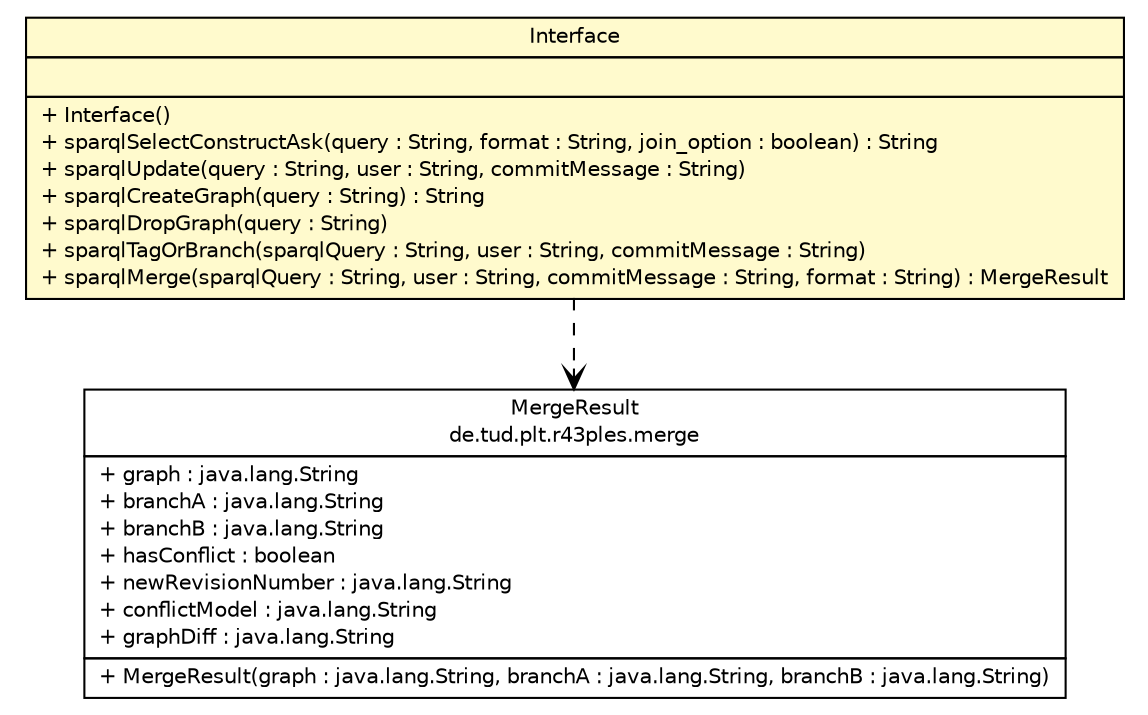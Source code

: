 #!/usr/local/bin/dot
#
# Class diagram 
# Generated by UMLGraph version R5_6-24-gf6e263 (http://www.umlgraph.org/)
#

digraph G {
	edge [fontname="Helvetica",fontsize=10,labelfontname="Helvetica",labelfontsize=10];
	node [fontname="Helvetica",fontsize=10,shape=plaintext];
	nodesep=0.25;
	ranksep=0.5;
	// de.tud.plt.r43ples.merge.MergeResult
	c973 [label=<<table title="de.tud.plt.r43ples.merge.MergeResult" border="0" cellborder="1" cellspacing="0" cellpadding="2" port="p" href="../merge/MergeResult.html">
		<tr><td><table border="0" cellspacing="0" cellpadding="1">
<tr><td align="center" balign="center"> MergeResult </td></tr>
<tr><td align="center" balign="center"> de.tud.plt.r43ples.merge </td></tr>
		</table></td></tr>
		<tr><td><table border="0" cellspacing="0" cellpadding="1">
<tr><td align="left" balign="left"> + graph : java.lang.String </td></tr>
<tr><td align="left" balign="left"> + branchA : java.lang.String </td></tr>
<tr><td align="left" balign="left"> + branchB : java.lang.String </td></tr>
<tr><td align="left" balign="left"> + hasConflict : boolean </td></tr>
<tr><td align="left" balign="left"> + newRevisionNumber : java.lang.String </td></tr>
<tr><td align="left" balign="left"> + conflictModel : java.lang.String </td></tr>
<tr><td align="left" balign="left"> + graphDiff : java.lang.String </td></tr>
		</table></td></tr>
		<tr><td><table border="0" cellspacing="0" cellpadding="1">
<tr><td align="left" balign="left"> + MergeResult(graph : java.lang.String, branchA : java.lang.String, branchB : java.lang.String) </td></tr>
		</table></td></tr>
		</table>>, URL="../merge/MergeResult.html", fontname="Helvetica", fontcolor="black", fontsize=10.0];
	// de.tud.plt.r43ples.management.Interface
	c978 [label=<<table title="de.tud.plt.r43ples.management.Interface" border="0" cellborder="1" cellspacing="0" cellpadding="2" port="p" bgcolor="lemonChiffon" href="./Interface.html">
		<tr><td><table border="0" cellspacing="0" cellpadding="1">
<tr><td align="center" balign="center"> Interface </td></tr>
		</table></td></tr>
		<tr><td><table border="0" cellspacing="0" cellpadding="1">
<tr><td align="left" balign="left">  </td></tr>
		</table></td></tr>
		<tr><td><table border="0" cellspacing="0" cellpadding="1">
<tr><td align="left" balign="left"> + Interface() </td></tr>
<tr><td align="left" balign="left"> + sparqlSelectConstructAsk(query : String, format : String, join_option : boolean) : String </td></tr>
<tr><td align="left" balign="left"> + sparqlUpdate(query : String, user : String, commitMessage : String) </td></tr>
<tr><td align="left" balign="left"> + sparqlCreateGraph(query : String) : String </td></tr>
<tr><td align="left" balign="left"> + sparqlDropGraph(query : String) </td></tr>
<tr><td align="left" balign="left"> + sparqlTagOrBranch(sparqlQuery : String, user : String, commitMessage : String) </td></tr>
<tr><td align="left" balign="left"> + sparqlMerge(sparqlQuery : String, user : String, commitMessage : String, format : String) : MergeResult </td></tr>
		</table></td></tr>
		</table>>, URL="./Interface.html", fontname="Helvetica", fontcolor="black", fontsize=10.0];
	// de.tud.plt.r43ples.management.Interface DEPEND de.tud.plt.r43ples.merge.MergeResult
	c978:p -> c973:p [taillabel="", label="", headlabel="", fontname="Helvetica", fontcolor="black", fontsize=10.0, color="black", arrowhead=open, style=dashed];
}

